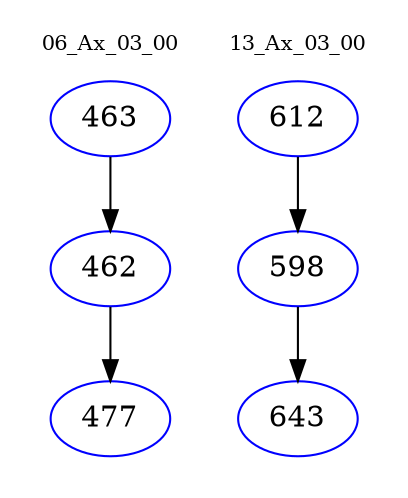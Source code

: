 digraph{
subgraph cluster_0 {
color = white
label = "06_Ax_03_00";
fontsize=10;
T0_463 [label="463", color="blue"]
T0_463 -> T0_462 [color="black"]
T0_462 [label="462", color="blue"]
T0_462 -> T0_477 [color="black"]
T0_477 [label="477", color="blue"]
}
subgraph cluster_1 {
color = white
label = "13_Ax_03_00";
fontsize=10;
T1_612 [label="612", color="blue"]
T1_612 -> T1_598 [color="black"]
T1_598 [label="598", color="blue"]
T1_598 -> T1_643 [color="black"]
T1_643 [label="643", color="blue"]
}
}
